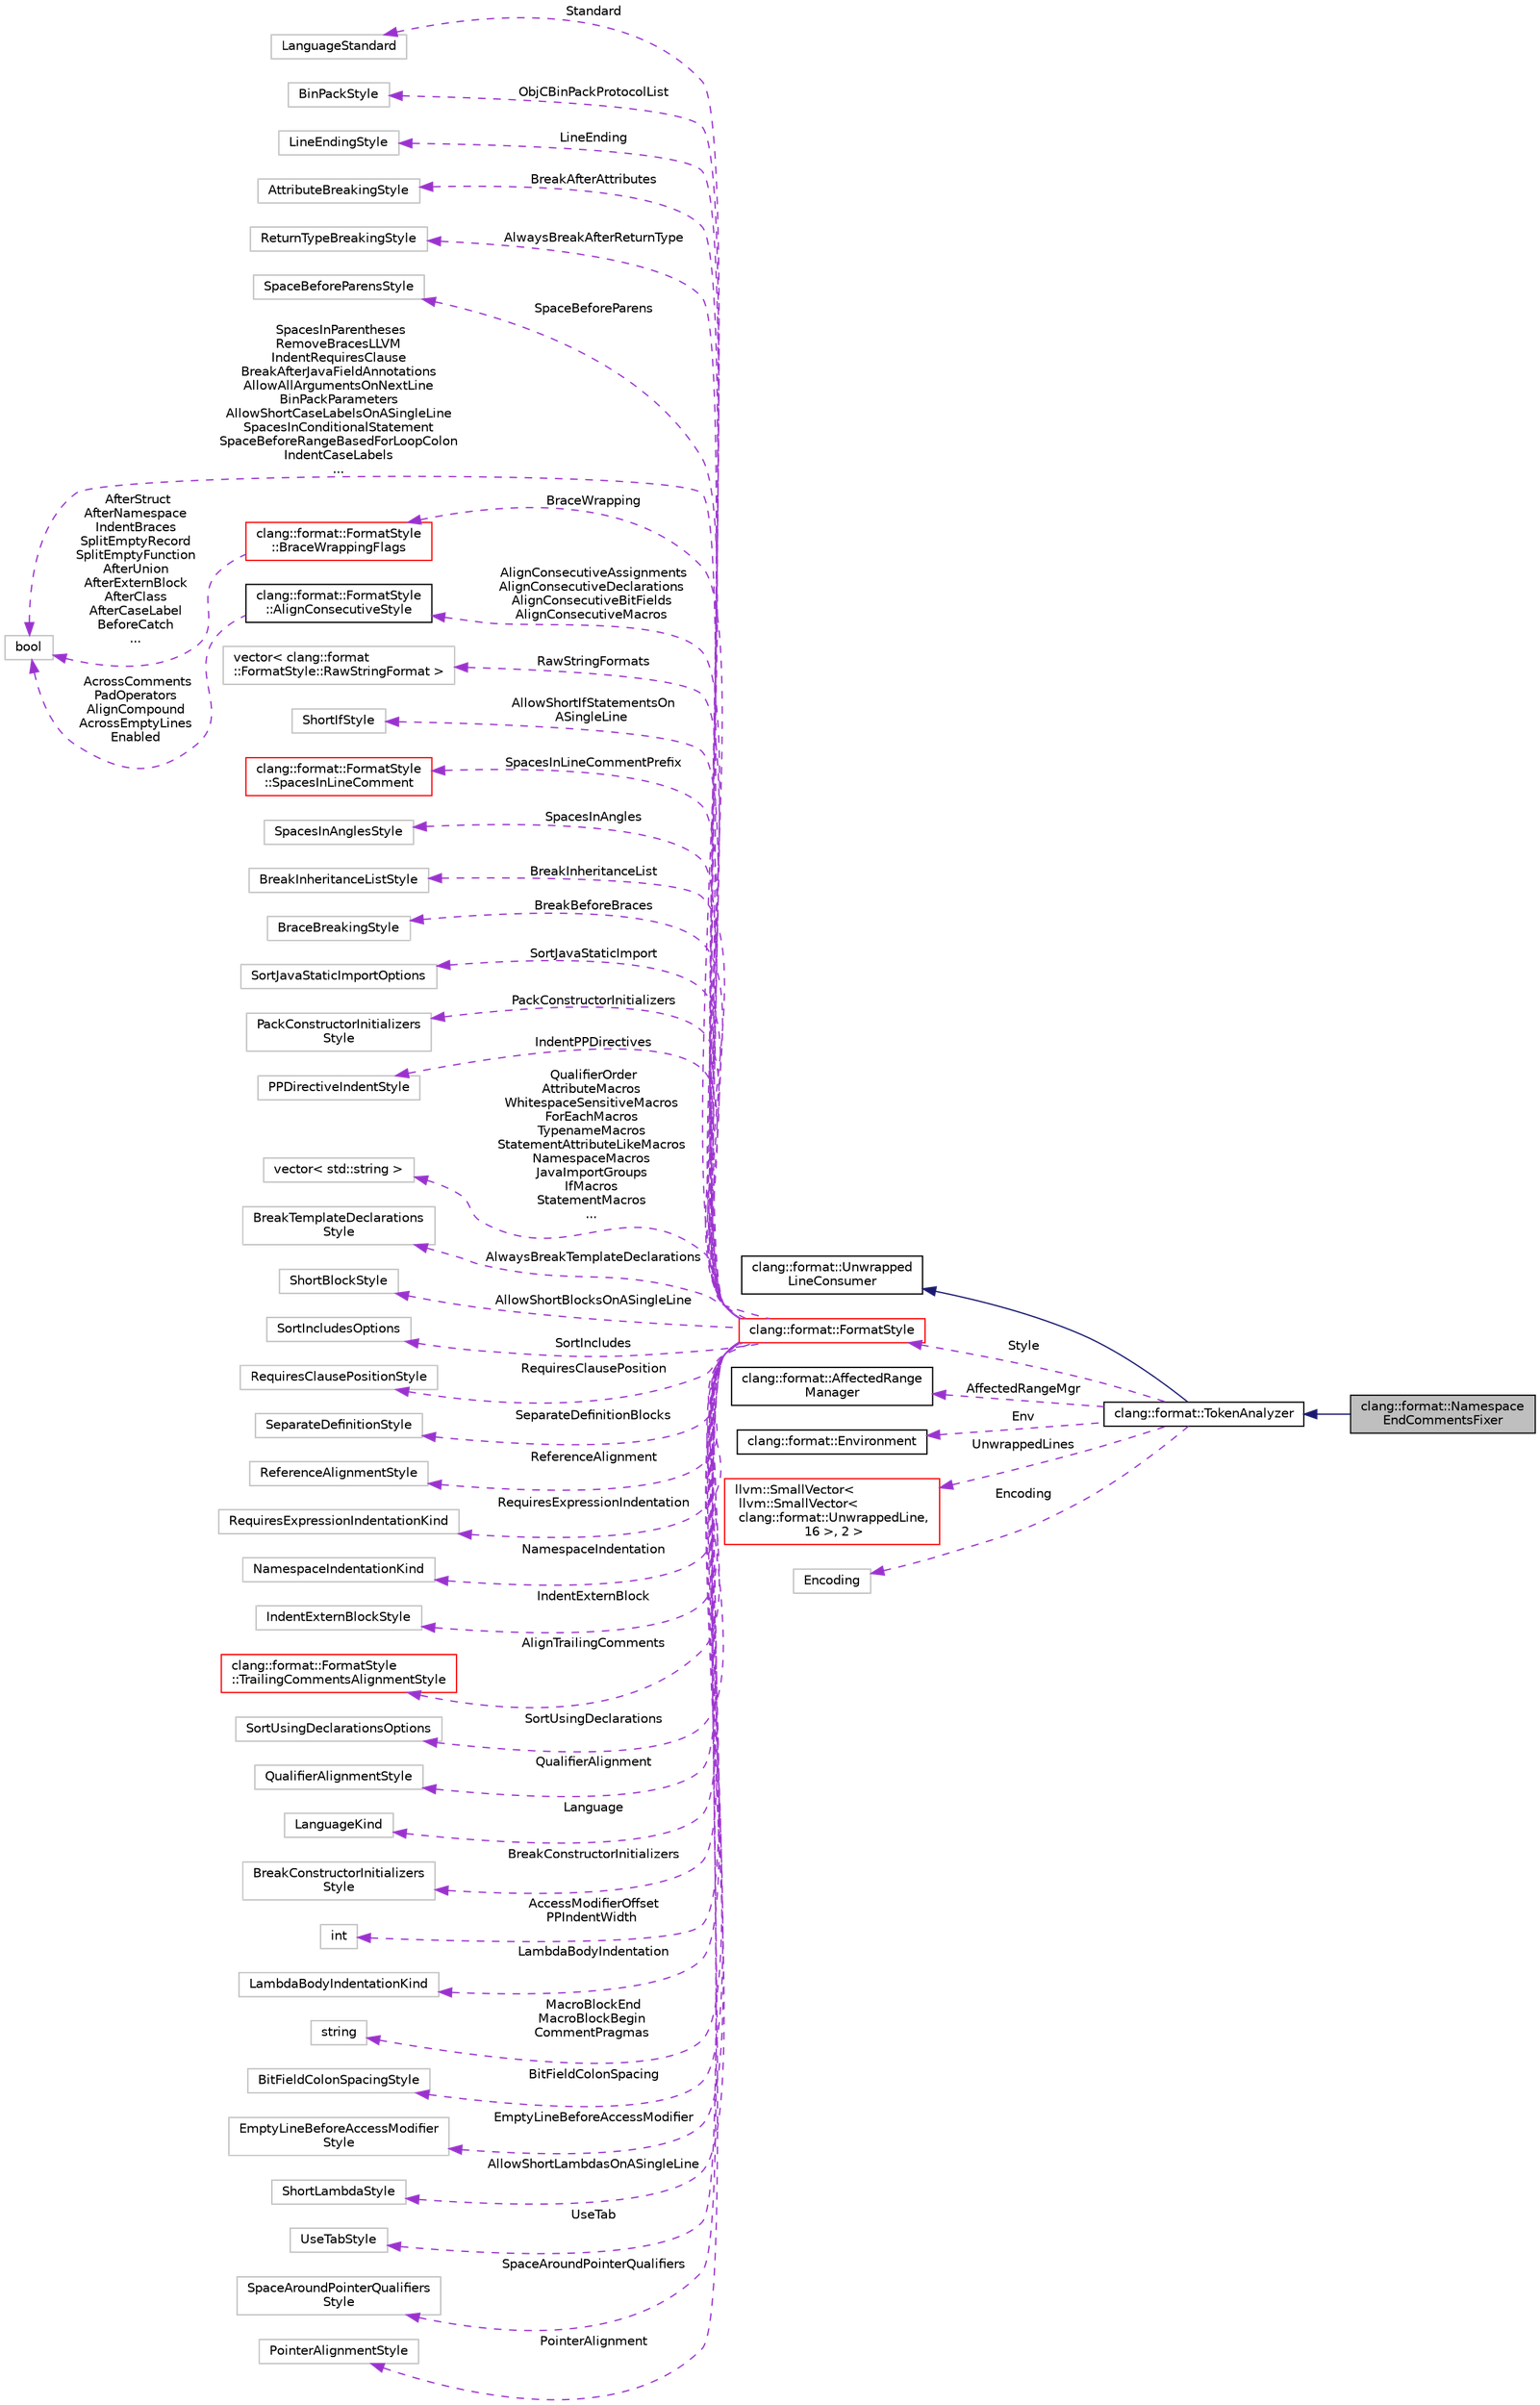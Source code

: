 digraph "clang::format::NamespaceEndCommentsFixer"
{
 // LATEX_PDF_SIZE
  bgcolor="transparent";
  edge [fontname="Helvetica",fontsize="10",labelfontname="Helvetica",labelfontsize="10"];
  node [fontname="Helvetica",fontsize="10",shape=record];
  rankdir="LR";
  Node1 [label="clang::format::Namespace\lEndCommentsFixer",height=0.2,width=0.4,color="black", fillcolor="grey75", style="filled", fontcolor="black",tooltip=" "];
  Node2 -> Node1 [dir="back",color="midnightblue",fontsize="10",style="solid",fontname="Helvetica"];
  Node2 [label="clang::format::TokenAnalyzer",height=0.2,width=0.4,color="black",URL="$classclang_1_1format_1_1TokenAnalyzer.html",tooltip=" "];
  Node3 -> Node2 [dir="back",color="midnightblue",fontsize="10",style="solid",fontname="Helvetica"];
  Node3 [label="clang::format::Unwrapped\lLineConsumer",height=0.2,width=0.4,color="black",URL="$classclang_1_1format_1_1UnwrappedLineConsumer.html",tooltip=" "];
  Node4 -> Node2 [dir="back",color="darkorchid3",fontsize="10",style="dashed",label=" Style" ,fontname="Helvetica"];
  Node4 [label="clang::format::FormatStyle",height=0.2,width=0.4,color="red",URL="$structclang_1_1format_1_1FormatStyle.html",tooltip="The FormatStyle is used to configure the formatting to follow specific guidelines."];
  Node5 -> Node4 [dir="back",color="darkorchid3",fontsize="10",style="dashed",label=" Standard" ,fontname="Helvetica"];
  Node5 [label="LanguageStandard",height=0.2,width=0.4,color="grey75",tooltip=" "];
  Node6 -> Node4 [dir="back",color="darkorchid3",fontsize="10",style="dashed",label=" ObjCBinPackProtocolList" ,fontname="Helvetica"];
  Node6 [label="BinPackStyle",height=0.2,width=0.4,color="grey75",tooltip=" "];
  Node7 -> Node4 [dir="back",color="darkorchid3",fontsize="10",style="dashed",label=" LineEnding" ,fontname="Helvetica"];
  Node7 [label="LineEndingStyle",height=0.2,width=0.4,color="grey75",tooltip=" "];
  Node8 -> Node4 [dir="back",color="darkorchid3",fontsize="10",style="dashed",label=" BreakAfterAttributes" ,fontname="Helvetica"];
  Node8 [label="AttributeBreakingStyle",height=0.2,width=0.4,color="grey75",tooltip=" "];
  Node9 -> Node4 [dir="back",color="darkorchid3",fontsize="10",style="dashed",label=" AlwaysBreakAfterReturnType" ,fontname="Helvetica"];
  Node9 [label="ReturnTypeBreakingStyle",height=0.2,width=0.4,color="grey75",tooltip=" "];
  Node10 -> Node4 [dir="back",color="darkorchid3",fontsize="10",style="dashed",label=" SpaceBeforeParens" ,fontname="Helvetica"];
  Node10 [label="SpaceBeforeParensStyle",height=0.2,width=0.4,color="grey75",tooltip=" "];
  Node11 -> Node4 [dir="back",color="darkorchid3",fontsize="10",style="dashed",label=" BraceWrapping" ,fontname="Helvetica"];
  Node11 [label="clang::format::FormatStyle\l::BraceWrappingFlags",height=0.2,width=0.4,color="red",URL="$structclang_1_1format_1_1FormatStyle_1_1BraceWrappingFlags.html",tooltip="Precise control over the wrapping of braces."];
  Node12 -> Node11 [dir="back",color="darkorchid3",fontsize="10",style="dashed",label=" AfterStruct\nAfterNamespace\nIndentBraces\nSplitEmptyRecord\nSplitEmptyFunction\nAfterUnion\nAfterExternBlock\nAfterClass\nAfterCaseLabel\nBeforeCatch\n..." ,fontname="Helvetica"];
  Node12 [label="bool",height=0.2,width=0.4,color="grey75",tooltip=" "];
  Node14 -> Node4 [dir="back",color="darkorchid3",fontsize="10",style="dashed",label=" RawStringFormats" ,fontname="Helvetica"];
  Node14 [label="vector\< clang::format\l::FormatStyle::RawStringFormat \>",height=0.2,width=0.4,color="grey75",tooltip=" "];
  Node15 -> Node4 [dir="back",color="darkorchid3",fontsize="10",style="dashed",label=" AllowShortIfStatementsOn\lASingleLine" ,fontname="Helvetica"];
  Node15 [label="ShortIfStyle",height=0.2,width=0.4,color="grey75",tooltip=" "];
  Node16 -> Node4 [dir="back",color="darkorchid3",fontsize="10",style="dashed",label=" SpacesInLineCommentPrefix" ,fontname="Helvetica"];
  Node16 [label="clang::format::FormatStyle\l::SpacesInLineComment",height=0.2,width=0.4,color="red",URL="$structclang_1_1format_1_1FormatStyle_1_1SpacesInLineComment.html",tooltip="Control of spaces within a single line comment."];
  Node18 -> Node4 [dir="back",color="darkorchid3",fontsize="10",style="dashed",label=" SpacesInAngles" ,fontname="Helvetica"];
  Node18 [label="SpacesInAnglesStyle",height=0.2,width=0.4,color="grey75",tooltip=" "];
  Node19 -> Node4 [dir="back",color="darkorchid3",fontsize="10",style="dashed",label=" BreakInheritanceList" ,fontname="Helvetica"];
  Node19 [label="BreakInheritanceListStyle",height=0.2,width=0.4,color="grey75",tooltip=" "];
  Node20 -> Node4 [dir="back",color="darkorchid3",fontsize="10",style="dashed",label=" BreakBeforeBraces" ,fontname="Helvetica"];
  Node20 [label="BraceBreakingStyle",height=0.2,width=0.4,color="grey75",tooltip=" "];
  Node21 -> Node4 [dir="back",color="darkorchid3",fontsize="10",style="dashed",label=" SortJavaStaticImport" ,fontname="Helvetica"];
  Node21 [label="SortJavaStaticImportOptions",height=0.2,width=0.4,color="grey75",tooltip=" "];
  Node22 -> Node4 [dir="back",color="darkorchid3",fontsize="10",style="dashed",label=" PackConstructorInitializers" ,fontname="Helvetica"];
  Node22 [label="PackConstructorInitializers\lStyle",height=0.2,width=0.4,color="grey75",tooltip=" "];
  Node23 -> Node4 [dir="back",color="darkorchid3",fontsize="10",style="dashed",label=" IndentPPDirectives" ,fontname="Helvetica"];
  Node23 [label="PPDirectiveIndentStyle",height=0.2,width=0.4,color="grey75",tooltip=" "];
  Node24 -> Node4 [dir="back",color="darkorchid3",fontsize="10",style="dashed",label=" QualifierOrder\nAttributeMacros\nWhitespaceSensitiveMacros\nForEachMacros\nTypenameMacros\nStatementAttributeLikeMacros\nNamespaceMacros\nJavaImportGroups\nIfMacros\nStatementMacros\n..." ,fontname="Helvetica"];
  Node24 [label="vector\< std::string \>",height=0.2,width=0.4,color="grey75",tooltip=" "];
  Node25 -> Node4 [dir="back",color="darkorchid3",fontsize="10",style="dashed",label=" AlwaysBreakTemplateDeclarations" ,fontname="Helvetica"];
  Node25 [label="BreakTemplateDeclarations\lStyle",height=0.2,width=0.4,color="grey75",tooltip=" "];
  Node26 -> Node4 [dir="back",color="darkorchid3",fontsize="10",style="dashed",label=" AllowShortBlocksOnASingleLine" ,fontname="Helvetica"];
  Node26 [label="ShortBlockStyle",height=0.2,width=0.4,color="grey75",tooltip=" "];
  Node27 -> Node4 [dir="back",color="darkorchid3",fontsize="10",style="dashed",label=" SortIncludes" ,fontname="Helvetica"];
  Node27 [label="SortIncludesOptions",height=0.2,width=0.4,color="grey75",tooltip=" "];
  Node28 -> Node4 [dir="back",color="darkorchid3",fontsize="10",style="dashed",label=" RequiresClausePosition" ,fontname="Helvetica"];
  Node28 [label="RequiresClausePositionStyle",height=0.2,width=0.4,color="grey75",tooltip=" "];
  Node29 -> Node4 [dir="back",color="darkorchid3",fontsize="10",style="dashed",label=" AlignConsecutiveAssignments\nAlignConsecutiveDeclarations\nAlignConsecutiveBitFields\nAlignConsecutiveMacros" ,fontname="Helvetica"];
  Node29 [label="clang::format::FormatStyle\l::AlignConsecutiveStyle",height=0.2,width=0.4,color="black",URL="$structclang_1_1format_1_1FormatStyle_1_1AlignConsecutiveStyle.html",tooltip="Alignment options."];
  Node12 -> Node29 [dir="back",color="darkorchid3",fontsize="10",style="dashed",label=" AcrossComments\nPadOperators\nAlignCompound\nAcrossEmptyLines\nEnabled" ,fontname="Helvetica"];
  Node30 -> Node4 [dir="back",color="darkorchid3",fontsize="10",style="dashed",label=" SeparateDefinitionBlocks" ,fontname="Helvetica"];
  Node30 [label="SeparateDefinitionStyle",height=0.2,width=0.4,color="grey75",tooltip=" "];
  Node31 -> Node4 [dir="back",color="darkorchid3",fontsize="10",style="dashed",label=" ReferenceAlignment" ,fontname="Helvetica"];
  Node31 [label="ReferenceAlignmentStyle",height=0.2,width=0.4,color="grey75",tooltip=" "];
  Node32 -> Node4 [dir="back",color="darkorchid3",fontsize="10",style="dashed",label=" RequiresExpressionIndentation" ,fontname="Helvetica"];
  Node32 [label="RequiresExpressionIndentationKind",height=0.2,width=0.4,color="grey75",tooltip=" "];
  Node33 -> Node4 [dir="back",color="darkorchid3",fontsize="10",style="dashed",label=" NamespaceIndentation" ,fontname="Helvetica"];
  Node33 [label="NamespaceIndentationKind",height=0.2,width=0.4,color="grey75",tooltip=" "];
  Node34 -> Node4 [dir="back",color="darkorchid3",fontsize="10",style="dashed",label=" IndentExternBlock" ,fontname="Helvetica"];
  Node34 [label="IndentExternBlockStyle",height=0.2,width=0.4,color="grey75",tooltip=" "];
  Node35 -> Node4 [dir="back",color="darkorchid3",fontsize="10",style="dashed",label=" AlignTrailingComments" ,fontname="Helvetica"];
  Node35 [label="clang::format::FormatStyle\l::TrailingCommentsAlignmentStyle",height=0.2,width=0.4,color="red",URL="$structclang_1_1format_1_1FormatStyle_1_1TrailingCommentsAlignmentStyle.html",tooltip="Alignment options."];
  Node37 -> Node4 [dir="back",color="darkorchid3",fontsize="10",style="dashed",label=" SortUsingDeclarations" ,fontname="Helvetica"];
  Node37 [label="SortUsingDeclarationsOptions",height=0.2,width=0.4,color="grey75",tooltip=" "];
  Node38 -> Node4 [dir="back",color="darkorchid3",fontsize="10",style="dashed",label=" QualifierAlignment" ,fontname="Helvetica"];
  Node38 [label="QualifierAlignmentStyle",height=0.2,width=0.4,color="grey75",tooltip=" "];
  Node39 -> Node4 [dir="back",color="darkorchid3",fontsize="10",style="dashed",label=" Language" ,fontname="Helvetica"];
  Node39 [label="LanguageKind",height=0.2,width=0.4,color="grey75",tooltip=" "];
  Node40 -> Node4 [dir="back",color="darkorchid3",fontsize="10",style="dashed",label=" BreakConstructorInitializers" ,fontname="Helvetica"];
  Node40 [label="BreakConstructorInitializers\lStyle",height=0.2,width=0.4,color="grey75",tooltip=" "];
  Node41 -> Node4 [dir="back",color="darkorchid3",fontsize="10",style="dashed",label=" AccessModifierOffset\nPPIndentWidth" ,fontname="Helvetica"];
  Node41 [label="int",height=0.2,width=0.4,color="grey75",tooltip=" "];
  Node42 -> Node4 [dir="back",color="darkorchid3",fontsize="10",style="dashed",label=" LambdaBodyIndentation" ,fontname="Helvetica"];
  Node42 [label="LambdaBodyIndentationKind",height=0.2,width=0.4,color="grey75",tooltip=" "];
  Node43 -> Node4 [dir="back",color="darkorchid3",fontsize="10",style="dashed",label=" MacroBlockEnd\nMacroBlockBegin\nCommentPragmas" ,fontname="Helvetica"];
  Node43 [label="string",height=0.2,width=0.4,color="grey75",tooltip=" "];
  Node44 -> Node4 [dir="back",color="darkorchid3",fontsize="10",style="dashed",label=" BitFieldColonSpacing" ,fontname="Helvetica"];
  Node44 [label="BitFieldColonSpacingStyle",height=0.2,width=0.4,color="grey75",tooltip=" "];
  Node12 -> Node4 [dir="back",color="darkorchid3",fontsize="10",style="dashed",label=" SpacesInParentheses\nRemoveBracesLLVM\nIndentRequiresClause\nBreakAfterJavaFieldAnnotations\nAllowAllArgumentsOnNextLine\nBinPackParameters\nAllowShortCaseLabelsOnASingleLine\nSpacesInConditionalStatement\nSpaceBeforeRangeBasedForLoopColon\nIndentCaseLabels\n..." ,fontname="Helvetica"];
  Node45 -> Node4 [dir="back",color="darkorchid3",fontsize="10",style="dashed",label=" EmptyLineBeforeAccessModifier" ,fontname="Helvetica"];
  Node45 [label="EmptyLineBeforeAccessModifier\lStyle",height=0.2,width=0.4,color="grey75",tooltip=" "];
  Node46 -> Node4 [dir="back",color="darkorchid3",fontsize="10",style="dashed",label=" AllowShortLambdasOnASingleLine" ,fontname="Helvetica"];
  Node46 [label="ShortLambdaStyle",height=0.2,width=0.4,color="grey75",tooltip=" "];
  Node47 -> Node4 [dir="back",color="darkorchid3",fontsize="10",style="dashed",label=" UseTab" ,fontname="Helvetica"];
  Node47 [label="UseTabStyle",height=0.2,width=0.4,color="grey75",tooltip=" "];
  Node48 -> Node4 [dir="back",color="darkorchid3",fontsize="10",style="dashed",label=" SpaceAroundPointerQualifiers" ,fontname="Helvetica"];
  Node48 [label="SpaceAroundPointerQualifiers\lStyle",height=0.2,width=0.4,color="grey75",tooltip=" "];
  Node49 -> Node4 [dir="back",color="darkorchid3",fontsize="10",style="dashed",label=" PointerAlignment" ,fontname="Helvetica"];
  Node49 [label="PointerAlignmentStyle",height=0.2,width=0.4,color="grey75",tooltip=" "];
  Node68 -> Node2 [dir="back",color="darkorchid3",fontsize="10",style="dashed",label=" AffectedRangeMgr" ,fontname="Helvetica"];
  Node68 [label="clang::format::AffectedRange\lManager",height=0.2,width=0.4,color="black",URL="$classclang_1_1format_1_1AffectedRangeManager.html",tooltip=" "];
  Node69 -> Node2 [dir="back",color="darkorchid3",fontsize="10",style="dashed",label=" Env" ,fontname="Helvetica"];
  Node69 [label="clang::format::Environment",height=0.2,width=0.4,color="black",URL="$classclang_1_1format_1_1Environment.html",tooltip=" "];
  Node70 -> Node2 [dir="back",color="darkorchid3",fontsize="10",style="dashed",label=" UnwrappedLines" ,fontname="Helvetica"];
  Node70 [label="llvm::SmallVector\<\l llvm::SmallVector\<\l clang::format::UnwrappedLine,\l 16 \>, 2 \>",height=0.2,width=0.4,color="red",URL="$classllvm_1_1SmallVector.html",tooltip=" "];
  Node72 -> Node2 [dir="back",color="darkorchid3",fontsize="10",style="dashed",label=" Encoding" ,fontname="Helvetica"];
  Node72 [label="Encoding",height=0.2,width=0.4,color="grey75",tooltip=" "];
}
